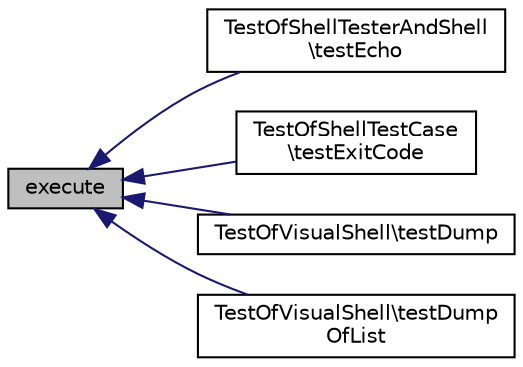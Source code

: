 digraph "execute"
{
  edge [fontname="Helvetica",fontsize="10",labelfontname="Helvetica",labelfontsize="10"];
  node [fontname="Helvetica",fontsize="10",shape=record];
  rankdir="LR";
  Node1 [label="execute",height=0.2,width=0.4,color="black", fillcolor="grey75", style="filled" fontcolor="black"];
  Node1 -> Node2 [dir="back",color="midnightblue",fontsize="10",style="solid",fontname="Helvetica"];
  Node2 [label="TestOfShellTesterAndShell\l\\testEcho",height=0.2,width=0.4,color="black", fillcolor="white", style="filled",URL="$class_test_of_shell_tester_and_shell.html#a1b254c78ccbed89b72d24aeba6790e74"];
  Node1 -> Node3 [dir="back",color="midnightblue",fontsize="10",style="solid",fontname="Helvetica"];
  Node3 [label="TestOfShellTestCase\l\\testExitCode",height=0.2,width=0.4,color="black", fillcolor="white", style="filled",URL="$class_test_of_shell_test_case.html#ac579d66c7e07ba70785ea27770ff62c3"];
  Node1 -> Node4 [dir="back",color="midnightblue",fontsize="10",style="solid",fontname="Helvetica"];
  Node4 [label="TestOfVisualShell\\testDump",height=0.2,width=0.4,color="black", fillcolor="white", style="filled",URL="$class_test_of_visual_shell.html#a054950b93fb5a74a2d2c89d38f5758ff"];
  Node1 -> Node5 [dir="back",color="midnightblue",fontsize="10",style="solid",fontname="Helvetica"];
  Node5 [label="TestOfVisualShell\\testDump\lOfList",height=0.2,width=0.4,color="black", fillcolor="white", style="filled",URL="$class_test_of_visual_shell.html#ae123a74d71e267b7ba5850173eac8f6d"];
}
